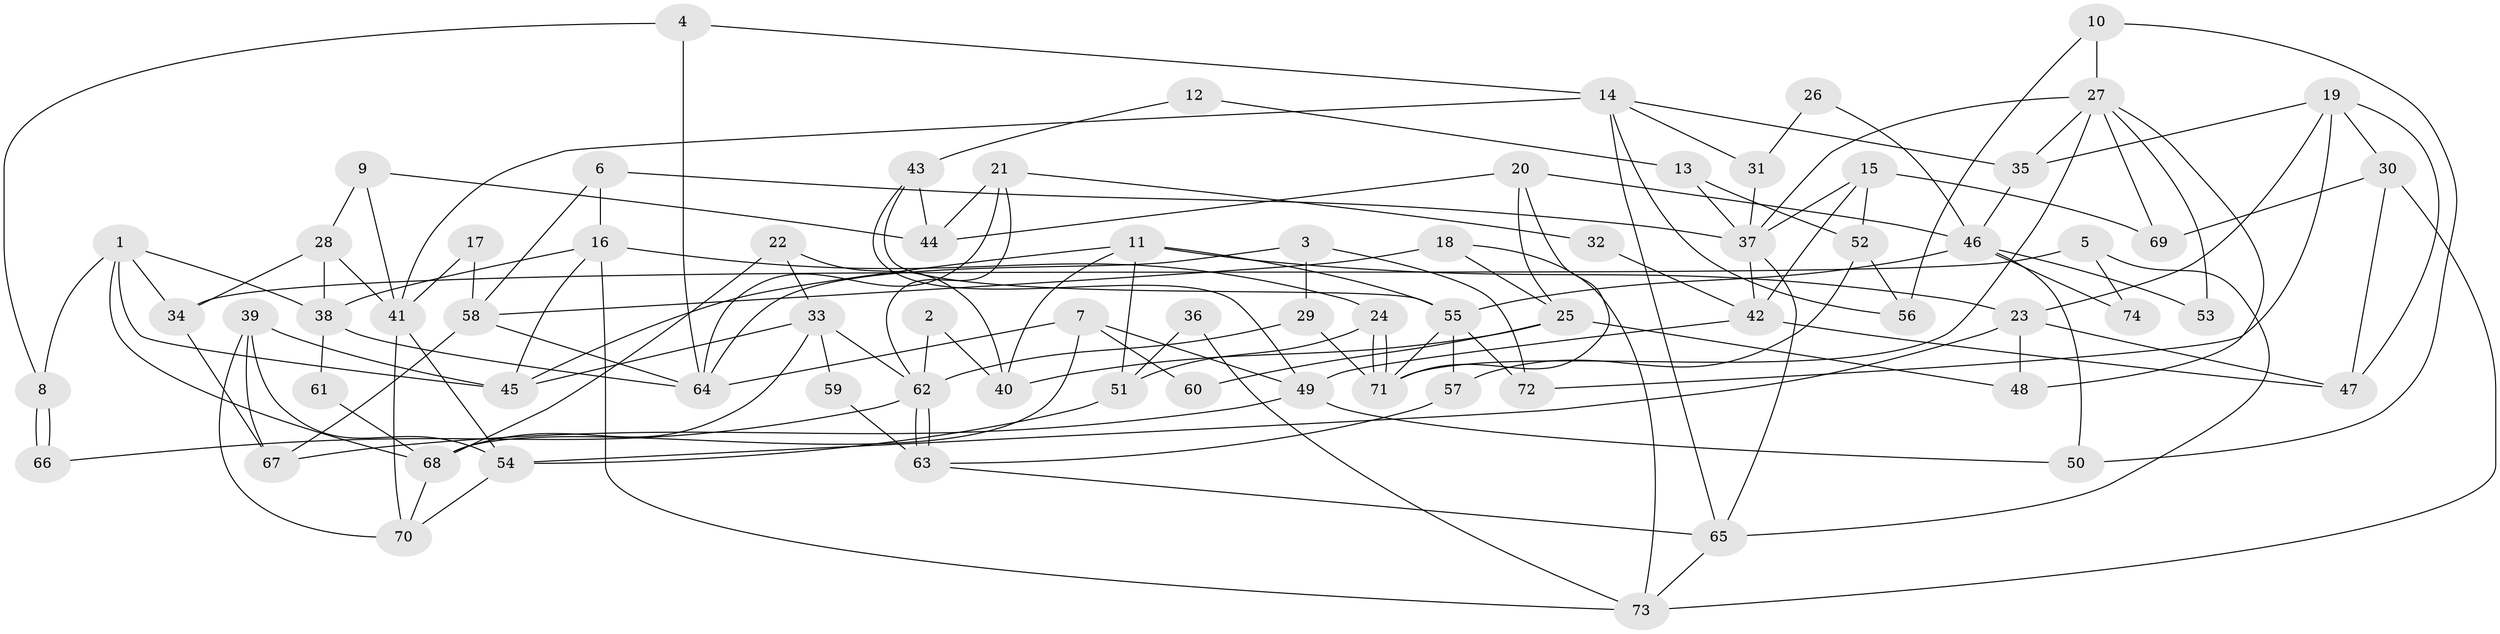 // coarse degree distribution, {5: 0.1702127659574468, 4: 0.2553191489361702, 3: 0.1276595744680851, 6: 0.1702127659574468, 8: 0.0851063829787234, 2: 0.10638297872340426, 7: 0.06382978723404255, 11: 0.02127659574468085}
// Generated by graph-tools (version 1.1) at 2025/23/03/03/25 07:23:56]
// undirected, 74 vertices, 148 edges
graph export_dot {
graph [start="1"]
  node [color=gray90,style=filled];
  1;
  2;
  3;
  4;
  5;
  6;
  7;
  8;
  9;
  10;
  11;
  12;
  13;
  14;
  15;
  16;
  17;
  18;
  19;
  20;
  21;
  22;
  23;
  24;
  25;
  26;
  27;
  28;
  29;
  30;
  31;
  32;
  33;
  34;
  35;
  36;
  37;
  38;
  39;
  40;
  41;
  42;
  43;
  44;
  45;
  46;
  47;
  48;
  49;
  50;
  51;
  52;
  53;
  54;
  55;
  56;
  57;
  58;
  59;
  60;
  61;
  62;
  63;
  64;
  65;
  66;
  67;
  68;
  69;
  70;
  71;
  72;
  73;
  74;
  1 -- 8;
  1 -- 45;
  1 -- 34;
  1 -- 38;
  1 -- 68;
  2 -- 62;
  2 -- 40;
  3 -- 72;
  3 -- 29;
  3 -- 64;
  4 -- 14;
  4 -- 64;
  4 -- 8;
  5 -- 65;
  5 -- 34;
  5 -- 74;
  6 -- 58;
  6 -- 16;
  6 -- 37;
  7 -- 68;
  7 -- 49;
  7 -- 60;
  7 -- 64;
  8 -- 66;
  8 -- 66;
  9 -- 41;
  9 -- 28;
  9 -- 44;
  10 -- 50;
  10 -- 27;
  10 -- 56;
  11 -- 55;
  11 -- 51;
  11 -- 23;
  11 -- 40;
  11 -- 45;
  12 -- 43;
  12 -- 13;
  13 -- 37;
  13 -- 52;
  14 -- 41;
  14 -- 65;
  14 -- 31;
  14 -- 35;
  14 -- 56;
  15 -- 37;
  15 -- 52;
  15 -- 42;
  15 -- 69;
  16 -- 38;
  16 -- 45;
  16 -- 24;
  16 -- 73;
  17 -- 41;
  17 -- 58;
  18 -- 25;
  18 -- 73;
  18 -- 58;
  19 -- 23;
  19 -- 47;
  19 -- 30;
  19 -- 35;
  19 -- 72;
  20 -- 71;
  20 -- 46;
  20 -- 25;
  20 -- 44;
  21 -- 44;
  21 -- 64;
  21 -- 32;
  21 -- 62;
  22 -- 33;
  22 -- 40;
  22 -- 68;
  23 -- 54;
  23 -- 47;
  23 -- 48;
  24 -- 71;
  24 -- 71;
  24 -- 51;
  25 -- 48;
  25 -- 40;
  25 -- 60;
  26 -- 31;
  26 -- 46;
  27 -- 35;
  27 -- 69;
  27 -- 37;
  27 -- 48;
  27 -- 53;
  27 -- 71;
  28 -- 38;
  28 -- 41;
  28 -- 34;
  29 -- 71;
  29 -- 62;
  30 -- 47;
  30 -- 69;
  30 -- 73;
  31 -- 37;
  32 -- 42;
  33 -- 62;
  33 -- 68;
  33 -- 45;
  33 -- 59;
  34 -- 67;
  35 -- 46;
  36 -- 51;
  36 -- 73;
  37 -- 42;
  37 -- 65;
  38 -- 64;
  38 -- 61;
  39 -- 45;
  39 -- 67;
  39 -- 54;
  39 -- 70;
  41 -- 54;
  41 -- 70;
  42 -- 47;
  42 -- 49;
  43 -- 49;
  43 -- 44;
  43 -- 55;
  46 -- 55;
  46 -- 50;
  46 -- 53;
  46 -- 74;
  49 -- 67;
  49 -- 50;
  51 -- 54;
  52 -- 56;
  52 -- 57;
  54 -- 70;
  55 -- 71;
  55 -- 57;
  55 -- 72;
  57 -- 63;
  58 -- 64;
  58 -- 67;
  59 -- 63;
  61 -- 68;
  62 -- 63;
  62 -- 63;
  62 -- 66;
  63 -- 65;
  65 -- 73;
  68 -- 70;
}
